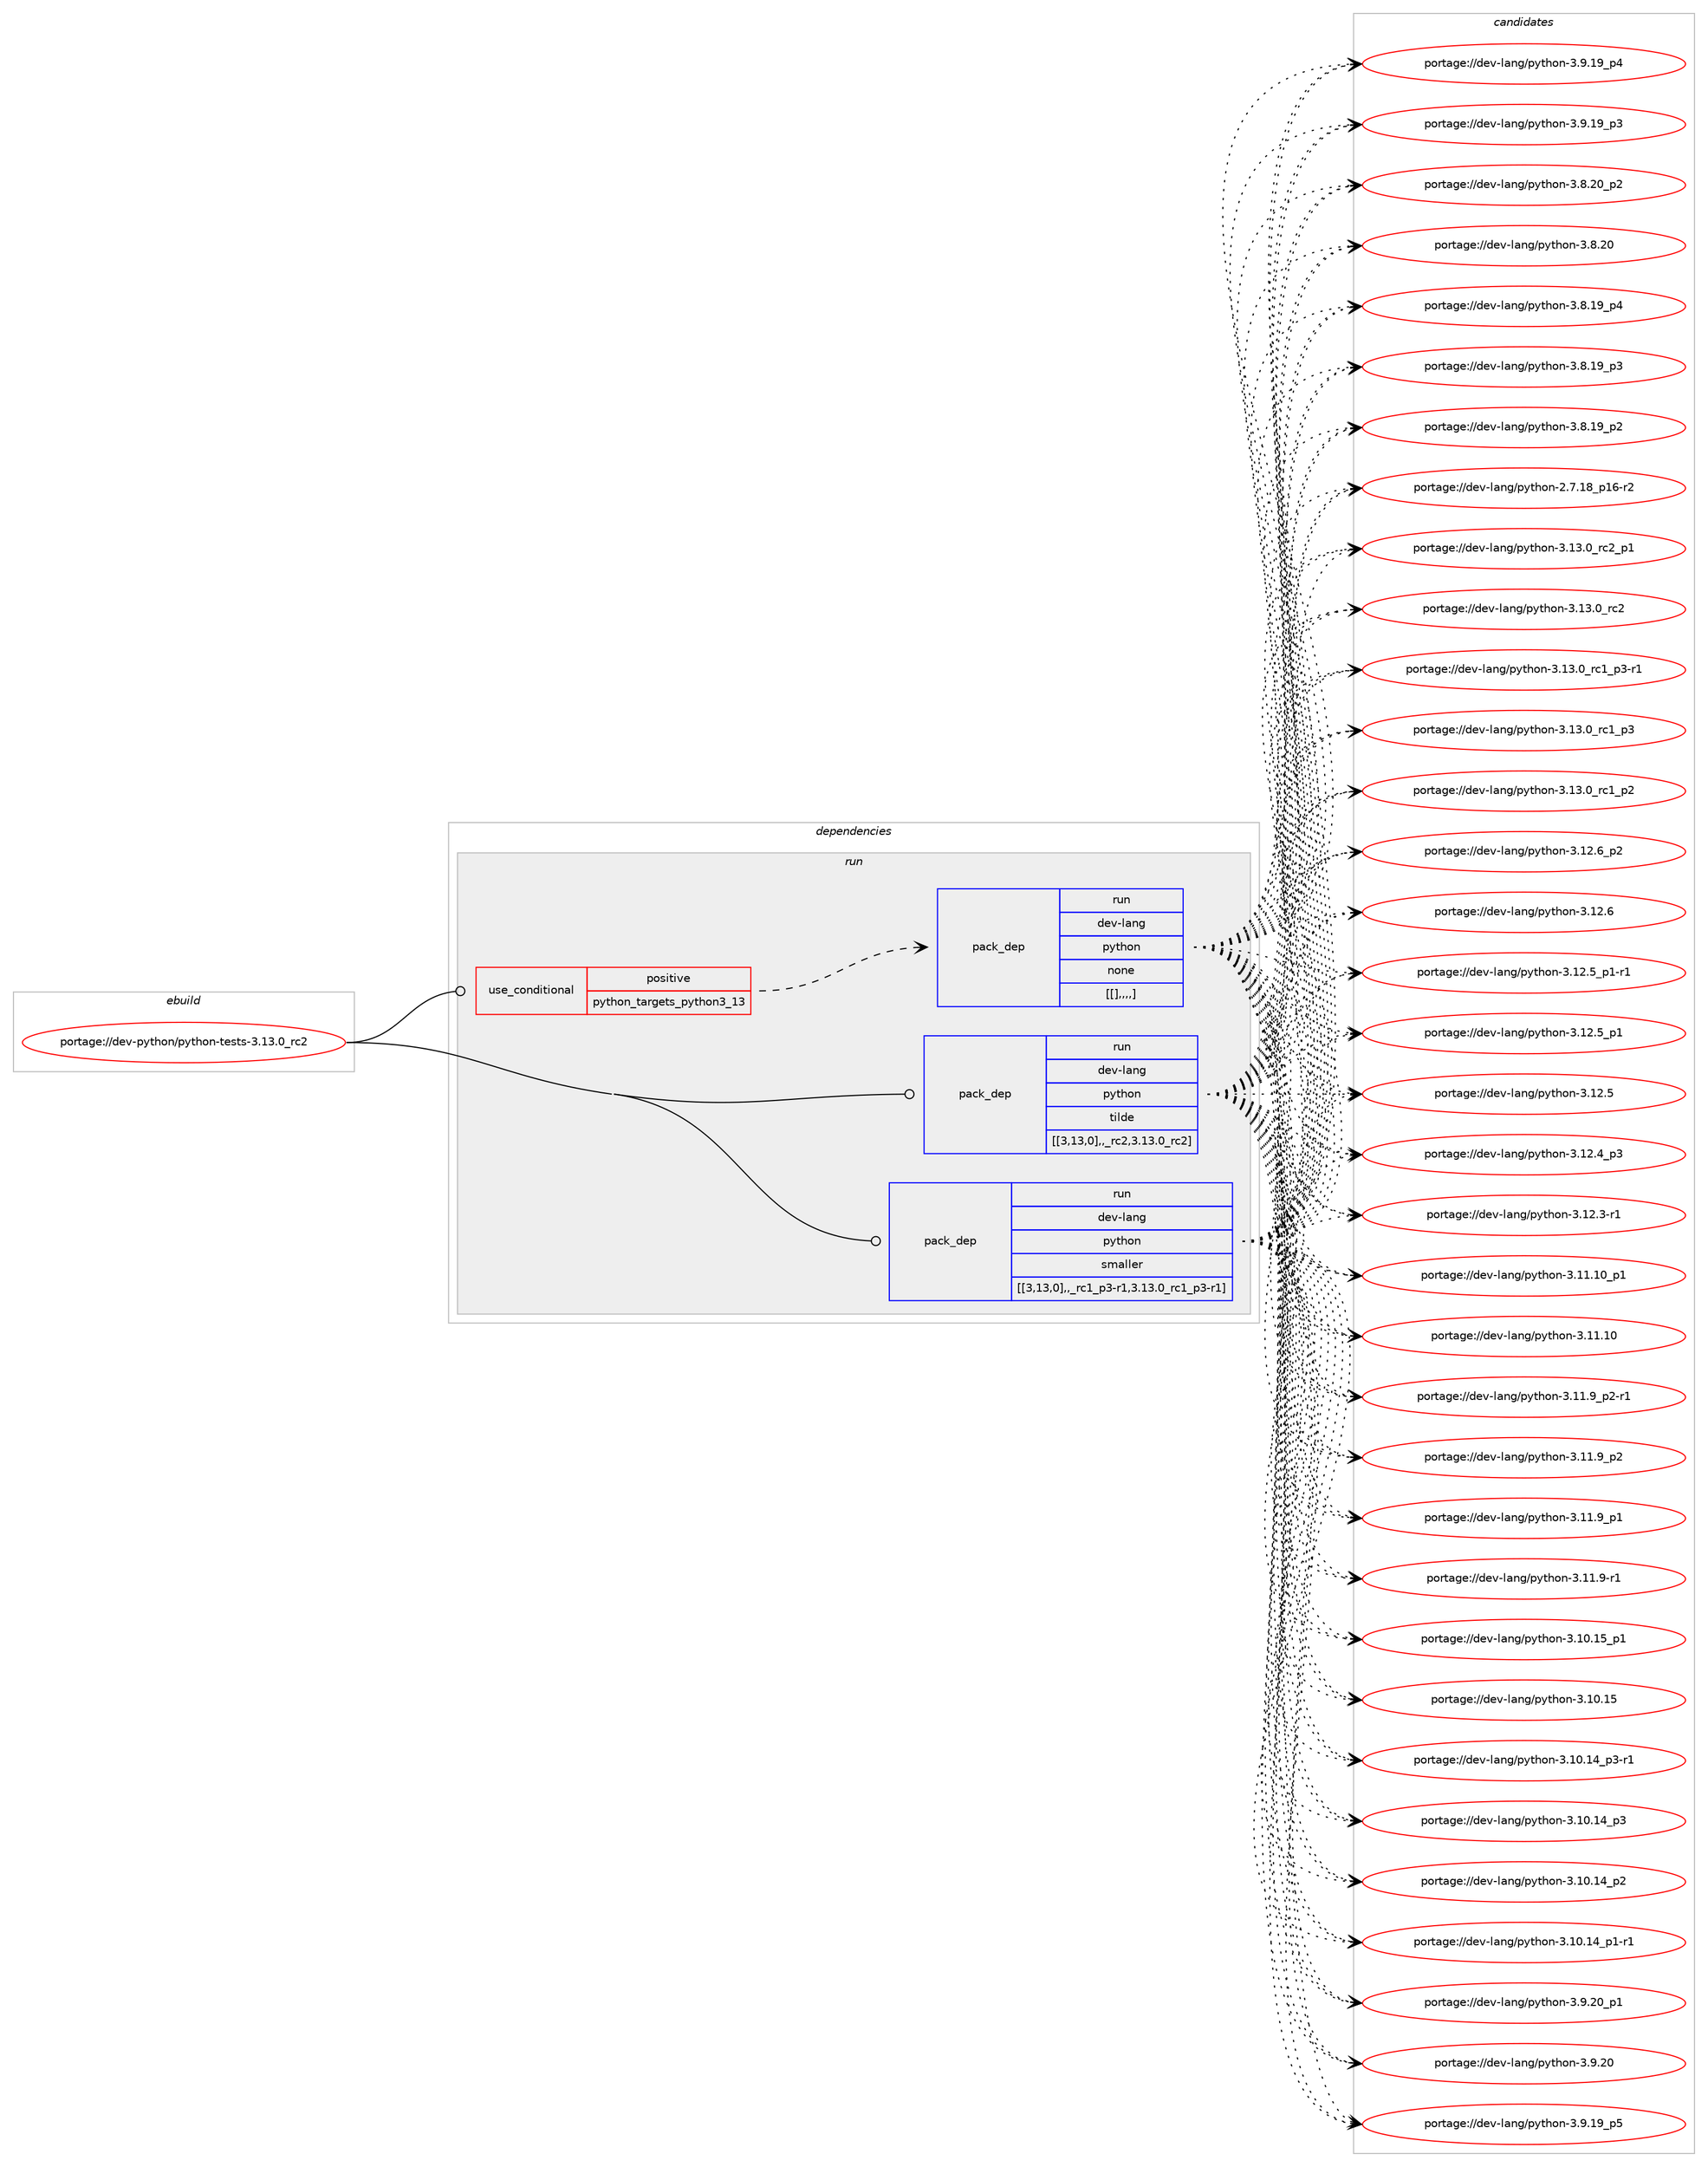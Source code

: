 digraph prolog {

# *************
# Graph options
# *************

newrank=true;
concentrate=true;
compound=true;
graph [rankdir=LR,fontname=Helvetica,fontsize=10,ranksep=1.5];#, ranksep=2.5, nodesep=0.2];
edge  [arrowhead=vee];
node  [fontname=Helvetica,fontsize=10];

# **********
# The ebuild
# **********

subgraph cluster_leftcol {
color=gray;
label=<<i>ebuild</i>>;
id [label="portage://dev-python/python-tests-3.13.0_rc2", color=red, width=4, href="../dev-python/python-tests-3.13.0_rc2.svg"];
}

# ****************
# The dependencies
# ****************

subgraph cluster_midcol {
color=gray;
label=<<i>dependencies</i>>;
subgraph cluster_compile {
fillcolor="#eeeeee";
style=filled;
label=<<i>compile</i>>;
}
subgraph cluster_compileandrun {
fillcolor="#eeeeee";
style=filled;
label=<<i>compile and run</i>>;
}
subgraph cluster_run {
fillcolor="#eeeeee";
style=filled;
label=<<i>run</i>>;
subgraph cond40076 {
dependency163583 [label=<<TABLE BORDER="0" CELLBORDER="1" CELLSPACING="0" CELLPADDING="4"><TR><TD ROWSPAN="3" CELLPADDING="10">use_conditional</TD></TR><TR><TD>positive</TD></TR><TR><TD>python_targets_python3_13</TD></TR></TABLE>>, shape=none, color=red];
subgraph pack122252 {
dependency163584 [label=<<TABLE BORDER="0" CELLBORDER="1" CELLSPACING="0" CELLPADDING="4" WIDTH="220"><TR><TD ROWSPAN="6" CELLPADDING="30">pack_dep</TD></TR><TR><TD WIDTH="110">run</TD></TR><TR><TD>dev-lang</TD></TR><TR><TD>python</TD></TR><TR><TD>none</TD></TR><TR><TD>[[],,,,]</TD></TR></TABLE>>, shape=none, color=blue];
}
dependency163583:e -> dependency163584:w [weight=20,style="dashed",arrowhead="vee"];
}
id:e -> dependency163583:w [weight=20,style="solid",arrowhead="odot"];
subgraph pack122253 {
dependency163585 [label=<<TABLE BORDER="0" CELLBORDER="1" CELLSPACING="0" CELLPADDING="4" WIDTH="220"><TR><TD ROWSPAN="6" CELLPADDING="30">pack_dep</TD></TR><TR><TD WIDTH="110">run</TD></TR><TR><TD>dev-lang</TD></TR><TR><TD>python</TD></TR><TR><TD>tilde</TD></TR><TR><TD>[[3,13,0],,_rc2,3.13.0_rc2]</TD></TR></TABLE>>, shape=none, color=blue];
}
id:e -> dependency163585:w [weight=20,style="solid",arrowhead="odot"];
subgraph pack122254 {
dependency163586 [label=<<TABLE BORDER="0" CELLBORDER="1" CELLSPACING="0" CELLPADDING="4" WIDTH="220"><TR><TD ROWSPAN="6" CELLPADDING="30">pack_dep</TD></TR><TR><TD WIDTH="110">run</TD></TR><TR><TD>dev-lang</TD></TR><TR><TD>python</TD></TR><TR><TD>smaller</TD></TR><TR><TD>[[3,13,0],,_rc1_p3-r1,3.13.0_rc1_p3-r1]</TD></TR></TABLE>>, shape=none, color=blue];
}
id:e -> dependency163586:w [weight=20,style="solid",arrowhead="odot"];
}
}

# **************
# The candidates
# **************

subgraph cluster_choices {
rank=same;
color=gray;
label=<<i>candidates</i>>;

subgraph choice122252 {
color=black;
nodesep=1;
choice100101118451089711010347112121116104111110455146495146489511499509511249 [label="portage://dev-lang/python-3.13.0_rc2_p1", color=red, width=4,href="../dev-lang/python-3.13.0_rc2_p1.svg"];
choice10010111845108971101034711212111610411111045514649514648951149950 [label="portage://dev-lang/python-3.13.0_rc2", color=red, width=4,href="../dev-lang/python-3.13.0_rc2.svg"];
choice1001011184510897110103471121211161041111104551464951464895114994995112514511449 [label="portage://dev-lang/python-3.13.0_rc1_p3-r1", color=red, width=4,href="../dev-lang/python-3.13.0_rc1_p3-r1.svg"];
choice100101118451089711010347112121116104111110455146495146489511499499511251 [label="portage://dev-lang/python-3.13.0_rc1_p3", color=red, width=4,href="../dev-lang/python-3.13.0_rc1_p3.svg"];
choice100101118451089711010347112121116104111110455146495146489511499499511250 [label="portage://dev-lang/python-3.13.0_rc1_p2", color=red, width=4,href="../dev-lang/python-3.13.0_rc1_p2.svg"];
choice100101118451089711010347112121116104111110455146495046549511250 [label="portage://dev-lang/python-3.12.6_p2", color=red, width=4,href="../dev-lang/python-3.12.6_p2.svg"];
choice10010111845108971101034711212111610411111045514649504654 [label="portage://dev-lang/python-3.12.6", color=red, width=4,href="../dev-lang/python-3.12.6.svg"];
choice1001011184510897110103471121211161041111104551464950465395112494511449 [label="portage://dev-lang/python-3.12.5_p1-r1", color=red, width=4,href="../dev-lang/python-3.12.5_p1-r1.svg"];
choice100101118451089711010347112121116104111110455146495046539511249 [label="portage://dev-lang/python-3.12.5_p1", color=red, width=4,href="../dev-lang/python-3.12.5_p1.svg"];
choice10010111845108971101034711212111610411111045514649504653 [label="portage://dev-lang/python-3.12.5", color=red, width=4,href="../dev-lang/python-3.12.5.svg"];
choice100101118451089711010347112121116104111110455146495046529511251 [label="portage://dev-lang/python-3.12.4_p3", color=red, width=4,href="../dev-lang/python-3.12.4_p3.svg"];
choice100101118451089711010347112121116104111110455146495046514511449 [label="portage://dev-lang/python-3.12.3-r1", color=red, width=4,href="../dev-lang/python-3.12.3-r1.svg"];
choice10010111845108971101034711212111610411111045514649494649489511249 [label="portage://dev-lang/python-3.11.10_p1", color=red, width=4,href="../dev-lang/python-3.11.10_p1.svg"];
choice1001011184510897110103471121211161041111104551464949464948 [label="portage://dev-lang/python-3.11.10", color=red, width=4,href="../dev-lang/python-3.11.10.svg"];
choice1001011184510897110103471121211161041111104551464949465795112504511449 [label="portage://dev-lang/python-3.11.9_p2-r1", color=red, width=4,href="../dev-lang/python-3.11.9_p2-r1.svg"];
choice100101118451089711010347112121116104111110455146494946579511250 [label="portage://dev-lang/python-3.11.9_p2", color=red, width=4,href="../dev-lang/python-3.11.9_p2.svg"];
choice100101118451089711010347112121116104111110455146494946579511249 [label="portage://dev-lang/python-3.11.9_p1", color=red, width=4,href="../dev-lang/python-3.11.9_p1.svg"];
choice100101118451089711010347112121116104111110455146494946574511449 [label="portage://dev-lang/python-3.11.9-r1", color=red, width=4,href="../dev-lang/python-3.11.9-r1.svg"];
choice10010111845108971101034711212111610411111045514649484649539511249 [label="portage://dev-lang/python-3.10.15_p1", color=red, width=4,href="../dev-lang/python-3.10.15_p1.svg"];
choice1001011184510897110103471121211161041111104551464948464953 [label="portage://dev-lang/python-3.10.15", color=red, width=4,href="../dev-lang/python-3.10.15.svg"];
choice100101118451089711010347112121116104111110455146494846495295112514511449 [label="portage://dev-lang/python-3.10.14_p3-r1", color=red, width=4,href="../dev-lang/python-3.10.14_p3-r1.svg"];
choice10010111845108971101034711212111610411111045514649484649529511251 [label="portage://dev-lang/python-3.10.14_p3", color=red, width=4,href="../dev-lang/python-3.10.14_p3.svg"];
choice10010111845108971101034711212111610411111045514649484649529511250 [label="portage://dev-lang/python-3.10.14_p2", color=red, width=4,href="../dev-lang/python-3.10.14_p2.svg"];
choice100101118451089711010347112121116104111110455146494846495295112494511449 [label="portage://dev-lang/python-3.10.14_p1-r1", color=red, width=4,href="../dev-lang/python-3.10.14_p1-r1.svg"];
choice100101118451089711010347112121116104111110455146574650489511249 [label="portage://dev-lang/python-3.9.20_p1", color=red, width=4,href="../dev-lang/python-3.9.20_p1.svg"];
choice10010111845108971101034711212111610411111045514657465048 [label="portage://dev-lang/python-3.9.20", color=red, width=4,href="../dev-lang/python-3.9.20.svg"];
choice100101118451089711010347112121116104111110455146574649579511253 [label="portage://dev-lang/python-3.9.19_p5", color=red, width=4,href="../dev-lang/python-3.9.19_p5.svg"];
choice100101118451089711010347112121116104111110455146574649579511252 [label="portage://dev-lang/python-3.9.19_p4", color=red, width=4,href="../dev-lang/python-3.9.19_p4.svg"];
choice100101118451089711010347112121116104111110455146574649579511251 [label="portage://dev-lang/python-3.9.19_p3", color=red, width=4,href="../dev-lang/python-3.9.19_p3.svg"];
choice100101118451089711010347112121116104111110455146564650489511250 [label="portage://dev-lang/python-3.8.20_p2", color=red, width=4,href="../dev-lang/python-3.8.20_p2.svg"];
choice10010111845108971101034711212111610411111045514656465048 [label="portage://dev-lang/python-3.8.20", color=red, width=4,href="../dev-lang/python-3.8.20.svg"];
choice100101118451089711010347112121116104111110455146564649579511252 [label="portage://dev-lang/python-3.8.19_p4", color=red, width=4,href="../dev-lang/python-3.8.19_p4.svg"];
choice100101118451089711010347112121116104111110455146564649579511251 [label="portage://dev-lang/python-3.8.19_p3", color=red, width=4,href="../dev-lang/python-3.8.19_p3.svg"];
choice100101118451089711010347112121116104111110455146564649579511250 [label="portage://dev-lang/python-3.8.19_p2", color=red, width=4,href="../dev-lang/python-3.8.19_p2.svg"];
choice100101118451089711010347112121116104111110455046554649569511249544511450 [label="portage://dev-lang/python-2.7.18_p16-r2", color=red, width=4,href="../dev-lang/python-2.7.18_p16-r2.svg"];
dependency163584:e -> choice100101118451089711010347112121116104111110455146495146489511499509511249:w [style=dotted,weight="100"];
dependency163584:e -> choice10010111845108971101034711212111610411111045514649514648951149950:w [style=dotted,weight="100"];
dependency163584:e -> choice1001011184510897110103471121211161041111104551464951464895114994995112514511449:w [style=dotted,weight="100"];
dependency163584:e -> choice100101118451089711010347112121116104111110455146495146489511499499511251:w [style=dotted,weight="100"];
dependency163584:e -> choice100101118451089711010347112121116104111110455146495146489511499499511250:w [style=dotted,weight="100"];
dependency163584:e -> choice100101118451089711010347112121116104111110455146495046549511250:w [style=dotted,weight="100"];
dependency163584:e -> choice10010111845108971101034711212111610411111045514649504654:w [style=dotted,weight="100"];
dependency163584:e -> choice1001011184510897110103471121211161041111104551464950465395112494511449:w [style=dotted,weight="100"];
dependency163584:e -> choice100101118451089711010347112121116104111110455146495046539511249:w [style=dotted,weight="100"];
dependency163584:e -> choice10010111845108971101034711212111610411111045514649504653:w [style=dotted,weight="100"];
dependency163584:e -> choice100101118451089711010347112121116104111110455146495046529511251:w [style=dotted,weight="100"];
dependency163584:e -> choice100101118451089711010347112121116104111110455146495046514511449:w [style=dotted,weight="100"];
dependency163584:e -> choice10010111845108971101034711212111610411111045514649494649489511249:w [style=dotted,weight="100"];
dependency163584:e -> choice1001011184510897110103471121211161041111104551464949464948:w [style=dotted,weight="100"];
dependency163584:e -> choice1001011184510897110103471121211161041111104551464949465795112504511449:w [style=dotted,weight="100"];
dependency163584:e -> choice100101118451089711010347112121116104111110455146494946579511250:w [style=dotted,weight="100"];
dependency163584:e -> choice100101118451089711010347112121116104111110455146494946579511249:w [style=dotted,weight="100"];
dependency163584:e -> choice100101118451089711010347112121116104111110455146494946574511449:w [style=dotted,weight="100"];
dependency163584:e -> choice10010111845108971101034711212111610411111045514649484649539511249:w [style=dotted,weight="100"];
dependency163584:e -> choice1001011184510897110103471121211161041111104551464948464953:w [style=dotted,weight="100"];
dependency163584:e -> choice100101118451089711010347112121116104111110455146494846495295112514511449:w [style=dotted,weight="100"];
dependency163584:e -> choice10010111845108971101034711212111610411111045514649484649529511251:w [style=dotted,weight="100"];
dependency163584:e -> choice10010111845108971101034711212111610411111045514649484649529511250:w [style=dotted,weight="100"];
dependency163584:e -> choice100101118451089711010347112121116104111110455146494846495295112494511449:w [style=dotted,weight="100"];
dependency163584:e -> choice100101118451089711010347112121116104111110455146574650489511249:w [style=dotted,weight="100"];
dependency163584:e -> choice10010111845108971101034711212111610411111045514657465048:w [style=dotted,weight="100"];
dependency163584:e -> choice100101118451089711010347112121116104111110455146574649579511253:w [style=dotted,weight="100"];
dependency163584:e -> choice100101118451089711010347112121116104111110455146574649579511252:w [style=dotted,weight="100"];
dependency163584:e -> choice100101118451089711010347112121116104111110455146574649579511251:w [style=dotted,weight="100"];
dependency163584:e -> choice100101118451089711010347112121116104111110455146564650489511250:w [style=dotted,weight="100"];
dependency163584:e -> choice10010111845108971101034711212111610411111045514656465048:w [style=dotted,weight="100"];
dependency163584:e -> choice100101118451089711010347112121116104111110455146564649579511252:w [style=dotted,weight="100"];
dependency163584:e -> choice100101118451089711010347112121116104111110455146564649579511251:w [style=dotted,weight="100"];
dependency163584:e -> choice100101118451089711010347112121116104111110455146564649579511250:w [style=dotted,weight="100"];
dependency163584:e -> choice100101118451089711010347112121116104111110455046554649569511249544511450:w [style=dotted,weight="100"];
}
subgraph choice122253 {
color=black;
nodesep=1;
choice100101118451089711010347112121116104111110455146495146489511499509511249 [label="portage://dev-lang/python-3.13.0_rc2_p1", color=red, width=4,href="../dev-lang/python-3.13.0_rc2_p1.svg"];
choice10010111845108971101034711212111610411111045514649514648951149950 [label="portage://dev-lang/python-3.13.0_rc2", color=red, width=4,href="../dev-lang/python-3.13.0_rc2.svg"];
choice1001011184510897110103471121211161041111104551464951464895114994995112514511449 [label="portage://dev-lang/python-3.13.0_rc1_p3-r1", color=red, width=4,href="../dev-lang/python-3.13.0_rc1_p3-r1.svg"];
choice100101118451089711010347112121116104111110455146495146489511499499511251 [label="portage://dev-lang/python-3.13.0_rc1_p3", color=red, width=4,href="../dev-lang/python-3.13.0_rc1_p3.svg"];
choice100101118451089711010347112121116104111110455146495146489511499499511250 [label="portage://dev-lang/python-3.13.0_rc1_p2", color=red, width=4,href="../dev-lang/python-3.13.0_rc1_p2.svg"];
choice100101118451089711010347112121116104111110455146495046549511250 [label="portage://dev-lang/python-3.12.6_p2", color=red, width=4,href="../dev-lang/python-3.12.6_p2.svg"];
choice10010111845108971101034711212111610411111045514649504654 [label="portage://dev-lang/python-3.12.6", color=red, width=4,href="../dev-lang/python-3.12.6.svg"];
choice1001011184510897110103471121211161041111104551464950465395112494511449 [label="portage://dev-lang/python-3.12.5_p1-r1", color=red, width=4,href="../dev-lang/python-3.12.5_p1-r1.svg"];
choice100101118451089711010347112121116104111110455146495046539511249 [label="portage://dev-lang/python-3.12.5_p1", color=red, width=4,href="../dev-lang/python-3.12.5_p1.svg"];
choice10010111845108971101034711212111610411111045514649504653 [label="portage://dev-lang/python-3.12.5", color=red, width=4,href="../dev-lang/python-3.12.5.svg"];
choice100101118451089711010347112121116104111110455146495046529511251 [label="portage://dev-lang/python-3.12.4_p3", color=red, width=4,href="../dev-lang/python-3.12.4_p3.svg"];
choice100101118451089711010347112121116104111110455146495046514511449 [label="portage://dev-lang/python-3.12.3-r1", color=red, width=4,href="../dev-lang/python-3.12.3-r1.svg"];
choice10010111845108971101034711212111610411111045514649494649489511249 [label="portage://dev-lang/python-3.11.10_p1", color=red, width=4,href="../dev-lang/python-3.11.10_p1.svg"];
choice1001011184510897110103471121211161041111104551464949464948 [label="portage://dev-lang/python-3.11.10", color=red, width=4,href="../dev-lang/python-3.11.10.svg"];
choice1001011184510897110103471121211161041111104551464949465795112504511449 [label="portage://dev-lang/python-3.11.9_p2-r1", color=red, width=4,href="../dev-lang/python-3.11.9_p2-r1.svg"];
choice100101118451089711010347112121116104111110455146494946579511250 [label="portage://dev-lang/python-3.11.9_p2", color=red, width=4,href="../dev-lang/python-3.11.9_p2.svg"];
choice100101118451089711010347112121116104111110455146494946579511249 [label="portage://dev-lang/python-3.11.9_p1", color=red, width=4,href="../dev-lang/python-3.11.9_p1.svg"];
choice100101118451089711010347112121116104111110455146494946574511449 [label="portage://dev-lang/python-3.11.9-r1", color=red, width=4,href="../dev-lang/python-3.11.9-r1.svg"];
choice10010111845108971101034711212111610411111045514649484649539511249 [label="portage://dev-lang/python-3.10.15_p1", color=red, width=4,href="../dev-lang/python-3.10.15_p1.svg"];
choice1001011184510897110103471121211161041111104551464948464953 [label="portage://dev-lang/python-3.10.15", color=red, width=4,href="../dev-lang/python-3.10.15.svg"];
choice100101118451089711010347112121116104111110455146494846495295112514511449 [label="portage://dev-lang/python-3.10.14_p3-r1", color=red, width=4,href="../dev-lang/python-3.10.14_p3-r1.svg"];
choice10010111845108971101034711212111610411111045514649484649529511251 [label="portage://dev-lang/python-3.10.14_p3", color=red, width=4,href="../dev-lang/python-3.10.14_p3.svg"];
choice10010111845108971101034711212111610411111045514649484649529511250 [label="portage://dev-lang/python-3.10.14_p2", color=red, width=4,href="../dev-lang/python-3.10.14_p2.svg"];
choice100101118451089711010347112121116104111110455146494846495295112494511449 [label="portage://dev-lang/python-3.10.14_p1-r1", color=red, width=4,href="../dev-lang/python-3.10.14_p1-r1.svg"];
choice100101118451089711010347112121116104111110455146574650489511249 [label="portage://dev-lang/python-3.9.20_p1", color=red, width=4,href="../dev-lang/python-3.9.20_p1.svg"];
choice10010111845108971101034711212111610411111045514657465048 [label="portage://dev-lang/python-3.9.20", color=red, width=4,href="../dev-lang/python-3.9.20.svg"];
choice100101118451089711010347112121116104111110455146574649579511253 [label="portage://dev-lang/python-3.9.19_p5", color=red, width=4,href="../dev-lang/python-3.9.19_p5.svg"];
choice100101118451089711010347112121116104111110455146574649579511252 [label="portage://dev-lang/python-3.9.19_p4", color=red, width=4,href="../dev-lang/python-3.9.19_p4.svg"];
choice100101118451089711010347112121116104111110455146574649579511251 [label="portage://dev-lang/python-3.9.19_p3", color=red, width=4,href="../dev-lang/python-3.9.19_p3.svg"];
choice100101118451089711010347112121116104111110455146564650489511250 [label="portage://dev-lang/python-3.8.20_p2", color=red, width=4,href="../dev-lang/python-3.8.20_p2.svg"];
choice10010111845108971101034711212111610411111045514656465048 [label="portage://dev-lang/python-3.8.20", color=red, width=4,href="../dev-lang/python-3.8.20.svg"];
choice100101118451089711010347112121116104111110455146564649579511252 [label="portage://dev-lang/python-3.8.19_p4", color=red, width=4,href="../dev-lang/python-3.8.19_p4.svg"];
choice100101118451089711010347112121116104111110455146564649579511251 [label="portage://dev-lang/python-3.8.19_p3", color=red, width=4,href="../dev-lang/python-3.8.19_p3.svg"];
choice100101118451089711010347112121116104111110455146564649579511250 [label="portage://dev-lang/python-3.8.19_p2", color=red, width=4,href="../dev-lang/python-3.8.19_p2.svg"];
choice100101118451089711010347112121116104111110455046554649569511249544511450 [label="portage://dev-lang/python-2.7.18_p16-r2", color=red, width=4,href="../dev-lang/python-2.7.18_p16-r2.svg"];
dependency163585:e -> choice100101118451089711010347112121116104111110455146495146489511499509511249:w [style=dotted,weight="100"];
dependency163585:e -> choice10010111845108971101034711212111610411111045514649514648951149950:w [style=dotted,weight="100"];
dependency163585:e -> choice1001011184510897110103471121211161041111104551464951464895114994995112514511449:w [style=dotted,weight="100"];
dependency163585:e -> choice100101118451089711010347112121116104111110455146495146489511499499511251:w [style=dotted,weight="100"];
dependency163585:e -> choice100101118451089711010347112121116104111110455146495146489511499499511250:w [style=dotted,weight="100"];
dependency163585:e -> choice100101118451089711010347112121116104111110455146495046549511250:w [style=dotted,weight="100"];
dependency163585:e -> choice10010111845108971101034711212111610411111045514649504654:w [style=dotted,weight="100"];
dependency163585:e -> choice1001011184510897110103471121211161041111104551464950465395112494511449:w [style=dotted,weight="100"];
dependency163585:e -> choice100101118451089711010347112121116104111110455146495046539511249:w [style=dotted,weight="100"];
dependency163585:e -> choice10010111845108971101034711212111610411111045514649504653:w [style=dotted,weight="100"];
dependency163585:e -> choice100101118451089711010347112121116104111110455146495046529511251:w [style=dotted,weight="100"];
dependency163585:e -> choice100101118451089711010347112121116104111110455146495046514511449:w [style=dotted,weight="100"];
dependency163585:e -> choice10010111845108971101034711212111610411111045514649494649489511249:w [style=dotted,weight="100"];
dependency163585:e -> choice1001011184510897110103471121211161041111104551464949464948:w [style=dotted,weight="100"];
dependency163585:e -> choice1001011184510897110103471121211161041111104551464949465795112504511449:w [style=dotted,weight="100"];
dependency163585:e -> choice100101118451089711010347112121116104111110455146494946579511250:w [style=dotted,weight="100"];
dependency163585:e -> choice100101118451089711010347112121116104111110455146494946579511249:w [style=dotted,weight="100"];
dependency163585:e -> choice100101118451089711010347112121116104111110455146494946574511449:w [style=dotted,weight="100"];
dependency163585:e -> choice10010111845108971101034711212111610411111045514649484649539511249:w [style=dotted,weight="100"];
dependency163585:e -> choice1001011184510897110103471121211161041111104551464948464953:w [style=dotted,weight="100"];
dependency163585:e -> choice100101118451089711010347112121116104111110455146494846495295112514511449:w [style=dotted,weight="100"];
dependency163585:e -> choice10010111845108971101034711212111610411111045514649484649529511251:w [style=dotted,weight="100"];
dependency163585:e -> choice10010111845108971101034711212111610411111045514649484649529511250:w [style=dotted,weight="100"];
dependency163585:e -> choice100101118451089711010347112121116104111110455146494846495295112494511449:w [style=dotted,weight="100"];
dependency163585:e -> choice100101118451089711010347112121116104111110455146574650489511249:w [style=dotted,weight="100"];
dependency163585:e -> choice10010111845108971101034711212111610411111045514657465048:w [style=dotted,weight="100"];
dependency163585:e -> choice100101118451089711010347112121116104111110455146574649579511253:w [style=dotted,weight="100"];
dependency163585:e -> choice100101118451089711010347112121116104111110455146574649579511252:w [style=dotted,weight="100"];
dependency163585:e -> choice100101118451089711010347112121116104111110455146574649579511251:w [style=dotted,weight="100"];
dependency163585:e -> choice100101118451089711010347112121116104111110455146564650489511250:w [style=dotted,weight="100"];
dependency163585:e -> choice10010111845108971101034711212111610411111045514656465048:w [style=dotted,weight="100"];
dependency163585:e -> choice100101118451089711010347112121116104111110455146564649579511252:w [style=dotted,weight="100"];
dependency163585:e -> choice100101118451089711010347112121116104111110455146564649579511251:w [style=dotted,weight="100"];
dependency163585:e -> choice100101118451089711010347112121116104111110455146564649579511250:w [style=dotted,weight="100"];
dependency163585:e -> choice100101118451089711010347112121116104111110455046554649569511249544511450:w [style=dotted,weight="100"];
}
subgraph choice122254 {
color=black;
nodesep=1;
choice100101118451089711010347112121116104111110455146495146489511499509511249 [label="portage://dev-lang/python-3.13.0_rc2_p1", color=red, width=4,href="../dev-lang/python-3.13.0_rc2_p1.svg"];
choice10010111845108971101034711212111610411111045514649514648951149950 [label="portage://dev-lang/python-3.13.0_rc2", color=red, width=4,href="../dev-lang/python-3.13.0_rc2.svg"];
choice1001011184510897110103471121211161041111104551464951464895114994995112514511449 [label="portage://dev-lang/python-3.13.0_rc1_p3-r1", color=red, width=4,href="../dev-lang/python-3.13.0_rc1_p3-r1.svg"];
choice100101118451089711010347112121116104111110455146495146489511499499511251 [label="portage://dev-lang/python-3.13.0_rc1_p3", color=red, width=4,href="../dev-lang/python-3.13.0_rc1_p3.svg"];
choice100101118451089711010347112121116104111110455146495146489511499499511250 [label="portage://dev-lang/python-3.13.0_rc1_p2", color=red, width=4,href="../dev-lang/python-3.13.0_rc1_p2.svg"];
choice100101118451089711010347112121116104111110455146495046549511250 [label="portage://dev-lang/python-3.12.6_p2", color=red, width=4,href="../dev-lang/python-3.12.6_p2.svg"];
choice10010111845108971101034711212111610411111045514649504654 [label="portage://dev-lang/python-3.12.6", color=red, width=4,href="../dev-lang/python-3.12.6.svg"];
choice1001011184510897110103471121211161041111104551464950465395112494511449 [label="portage://dev-lang/python-3.12.5_p1-r1", color=red, width=4,href="../dev-lang/python-3.12.5_p1-r1.svg"];
choice100101118451089711010347112121116104111110455146495046539511249 [label="portage://dev-lang/python-3.12.5_p1", color=red, width=4,href="../dev-lang/python-3.12.5_p1.svg"];
choice10010111845108971101034711212111610411111045514649504653 [label="portage://dev-lang/python-3.12.5", color=red, width=4,href="../dev-lang/python-3.12.5.svg"];
choice100101118451089711010347112121116104111110455146495046529511251 [label="portage://dev-lang/python-3.12.4_p3", color=red, width=4,href="../dev-lang/python-3.12.4_p3.svg"];
choice100101118451089711010347112121116104111110455146495046514511449 [label="portage://dev-lang/python-3.12.3-r1", color=red, width=4,href="../dev-lang/python-3.12.3-r1.svg"];
choice10010111845108971101034711212111610411111045514649494649489511249 [label="portage://dev-lang/python-3.11.10_p1", color=red, width=4,href="../dev-lang/python-3.11.10_p1.svg"];
choice1001011184510897110103471121211161041111104551464949464948 [label="portage://dev-lang/python-3.11.10", color=red, width=4,href="../dev-lang/python-3.11.10.svg"];
choice1001011184510897110103471121211161041111104551464949465795112504511449 [label="portage://dev-lang/python-3.11.9_p2-r1", color=red, width=4,href="../dev-lang/python-3.11.9_p2-r1.svg"];
choice100101118451089711010347112121116104111110455146494946579511250 [label="portage://dev-lang/python-3.11.9_p2", color=red, width=4,href="../dev-lang/python-3.11.9_p2.svg"];
choice100101118451089711010347112121116104111110455146494946579511249 [label="portage://dev-lang/python-3.11.9_p1", color=red, width=4,href="../dev-lang/python-3.11.9_p1.svg"];
choice100101118451089711010347112121116104111110455146494946574511449 [label="portage://dev-lang/python-3.11.9-r1", color=red, width=4,href="../dev-lang/python-3.11.9-r1.svg"];
choice10010111845108971101034711212111610411111045514649484649539511249 [label="portage://dev-lang/python-3.10.15_p1", color=red, width=4,href="../dev-lang/python-3.10.15_p1.svg"];
choice1001011184510897110103471121211161041111104551464948464953 [label="portage://dev-lang/python-3.10.15", color=red, width=4,href="../dev-lang/python-3.10.15.svg"];
choice100101118451089711010347112121116104111110455146494846495295112514511449 [label="portage://dev-lang/python-3.10.14_p3-r1", color=red, width=4,href="../dev-lang/python-3.10.14_p3-r1.svg"];
choice10010111845108971101034711212111610411111045514649484649529511251 [label="portage://dev-lang/python-3.10.14_p3", color=red, width=4,href="../dev-lang/python-3.10.14_p3.svg"];
choice10010111845108971101034711212111610411111045514649484649529511250 [label="portage://dev-lang/python-3.10.14_p2", color=red, width=4,href="../dev-lang/python-3.10.14_p2.svg"];
choice100101118451089711010347112121116104111110455146494846495295112494511449 [label="portage://dev-lang/python-3.10.14_p1-r1", color=red, width=4,href="../dev-lang/python-3.10.14_p1-r1.svg"];
choice100101118451089711010347112121116104111110455146574650489511249 [label="portage://dev-lang/python-3.9.20_p1", color=red, width=4,href="../dev-lang/python-3.9.20_p1.svg"];
choice10010111845108971101034711212111610411111045514657465048 [label="portage://dev-lang/python-3.9.20", color=red, width=4,href="../dev-lang/python-3.9.20.svg"];
choice100101118451089711010347112121116104111110455146574649579511253 [label="portage://dev-lang/python-3.9.19_p5", color=red, width=4,href="../dev-lang/python-3.9.19_p5.svg"];
choice100101118451089711010347112121116104111110455146574649579511252 [label="portage://dev-lang/python-3.9.19_p4", color=red, width=4,href="../dev-lang/python-3.9.19_p4.svg"];
choice100101118451089711010347112121116104111110455146574649579511251 [label="portage://dev-lang/python-3.9.19_p3", color=red, width=4,href="../dev-lang/python-3.9.19_p3.svg"];
choice100101118451089711010347112121116104111110455146564650489511250 [label="portage://dev-lang/python-3.8.20_p2", color=red, width=4,href="../dev-lang/python-3.8.20_p2.svg"];
choice10010111845108971101034711212111610411111045514656465048 [label="portage://dev-lang/python-3.8.20", color=red, width=4,href="../dev-lang/python-3.8.20.svg"];
choice100101118451089711010347112121116104111110455146564649579511252 [label="portage://dev-lang/python-3.8.19_p4", color=red, width=4,href="../dev-lang/python-3.8.19_p4.svg"];
choice100101118451089711010347112121116104111110455146564649579511251 [label="portage://dev-lang/python-3.8.19_p3", color=red, width=4,href="../dev-lang/python-3.8.19_p3.svg"];
choice100101118451089711010347112121116104111110455146564649579511250 [label="portage://dev-lang/python-3.8.19_p2", color=red, width=4,href="../dev-lang/python-3.8.19_p2.svg"];
choice100101118451089711010347112121116104111110455046554649569511249544511450 [label="portage://dev-lang/python-2.7.18_p16-r2", color=red, width=4,href="../dev-lang/python-2.7.18_p16-r2.svg"];
dependency163586:e -> choice100101118451089711010347112121116104111110455146495146489511499509511249:w [style=dotted,weight="100"];
dependency163586:e -> choice10010111845108971101034711212111610411111045514649514648951149950:w [style=dotted,weight="100"];
dependency163586:e -> choice1001011184510897110103471121211161041111104551464951464895114994995112514511449:w [style=dotted,weight="100"];
dependency163586:e -> choice100101118451089711010347112121116104111110455146495146489511499499511251:w [style=dotted,weight="100"];
dependency163586:e -> choice100101118451089711010347112121116104111110455146495146489511499499511250:w [style=dotted,weight="100"];
dependency163586:e -> choice100101118451089711010347112121116104111110455146495046549511250:w [style=dotted,weight="100"];
dependency163586:e -> choice10010111845108971101034711212111610411111045514649504654:w [style=dotted,weight="100"];
dependency163586:e -> choice1001011184510897110103471121211161041111104551464950465395112494511449:w [style=dotted,weight="100"];
dependency163586:e -> choice100101118451089711010347112121116104111110455146495046539511249:w [style=dotted,weight="100"];
dependency163586:e -> choice10010111845108971101034711212111610411111045514649504653:w [style=dotted,weight="100"];
dependency163586:e -> choice100101118451089711010347112121116104111110455146495046529511251:w [style=dotted,weight="100"];
dependency163586:e -> choice100101118451089711010347112121116104111110455146495046514511449:w [style=dotted,weight="100"];
dependency163586:e -> choice10010111845108971101034711212111610411111045514649494649489511249:w [style=dotted,weight="100"];
dependency163586:e -> choice1001011184510897110103471121211161041111104551464949464948:w [style=dotted,weight="100"];
dependency163586:e -> choice1001011184510897110103471121211161041111104551464949465795112504511449:w [style=dotted,weight="100"];
dependency163586:e -> choice100101118451089711010347112121116104111110455146494946579511250:w [style=dotted,weight="100"];
dependency163586:e -> choice100101118451089711010347112121116104111110455146494946579511249:w [style=dotted,weight="100"];
dependency163586:e -> choice100101118451089711010347112121116104111110455146494946574511449:w [style=dotted,weight="100"];
dependency163586:e -> choice10010111845108971101034711212111610411111045514649484649539511249:w [style=dotted,weight="100"];
dependency163586:e -> choice1001011184510897110103471121211161041111104551464948464953:w [style=dotted,weight="100"];
dependency163586:e -> choice100101118451089711010347112121116104111110455146494846495295112514511449:w [style=dotted,weight="100"];
dependency163586:e -> choice10010111845108971101034711212111610411111045514649484649529511251:w [style=dotted,weight="100"];
dependency163586:e -> choice10010111845108971101034711212111610411111045514649484649529511250:w [style=dotted,weight="100"];
dependency163586:e -> choice100101118451089711010347112121116104111110455146494846495295112494511449:w [style=dotted,weight="100"];
dependency163586:e -> choice100101118451089711010347112121116104111110455146574650489511249:w [style=dotted,weight="100"];
dependency163586:e -> choice10010111845108971101034711212111610411111045514657465048:w [style=dotted,weight="100"];
dependency163586:e -> choice100101118451089711010347112121116104111110455146574649579511253:w [style=dotted,weight="100"];
dependency163586:e -> choice100101118451089711010347112121116104111110455146574649579511252:w [style=dotted,weight="100"];
dependency163586:e -> choice100101118451089711010347112121116104111110455146574649579511251:w [style=dotted,weight="100"];
dependency163586:e -> choice100101118451089711010347112121116104111110455146564650489511250:w [style=dotted,weight="100"];
dependency163586:e -> choice10010111845108971101034711212111610411111045514656465048:w [style=dotted,weight="100"];
dependency163586:e -> choice100101118451089711010347112121116104111110455146564649579511252:w [style=dotted,weight="100"];
dependency163586:e -> choice100101118451089711010347112121116104111110455146564649579511251:w [style=dotted,weight="100"];
dependency163586:e -> choice100101118451089711010347112121116104111110455146564649579511250:w [style=dotted,weight="100"];
dependency163586:e -> choice100101118451089711010347112121116104111110455046554649569511249544511450:w [style=dotted,weight="100"];
}
}

}
